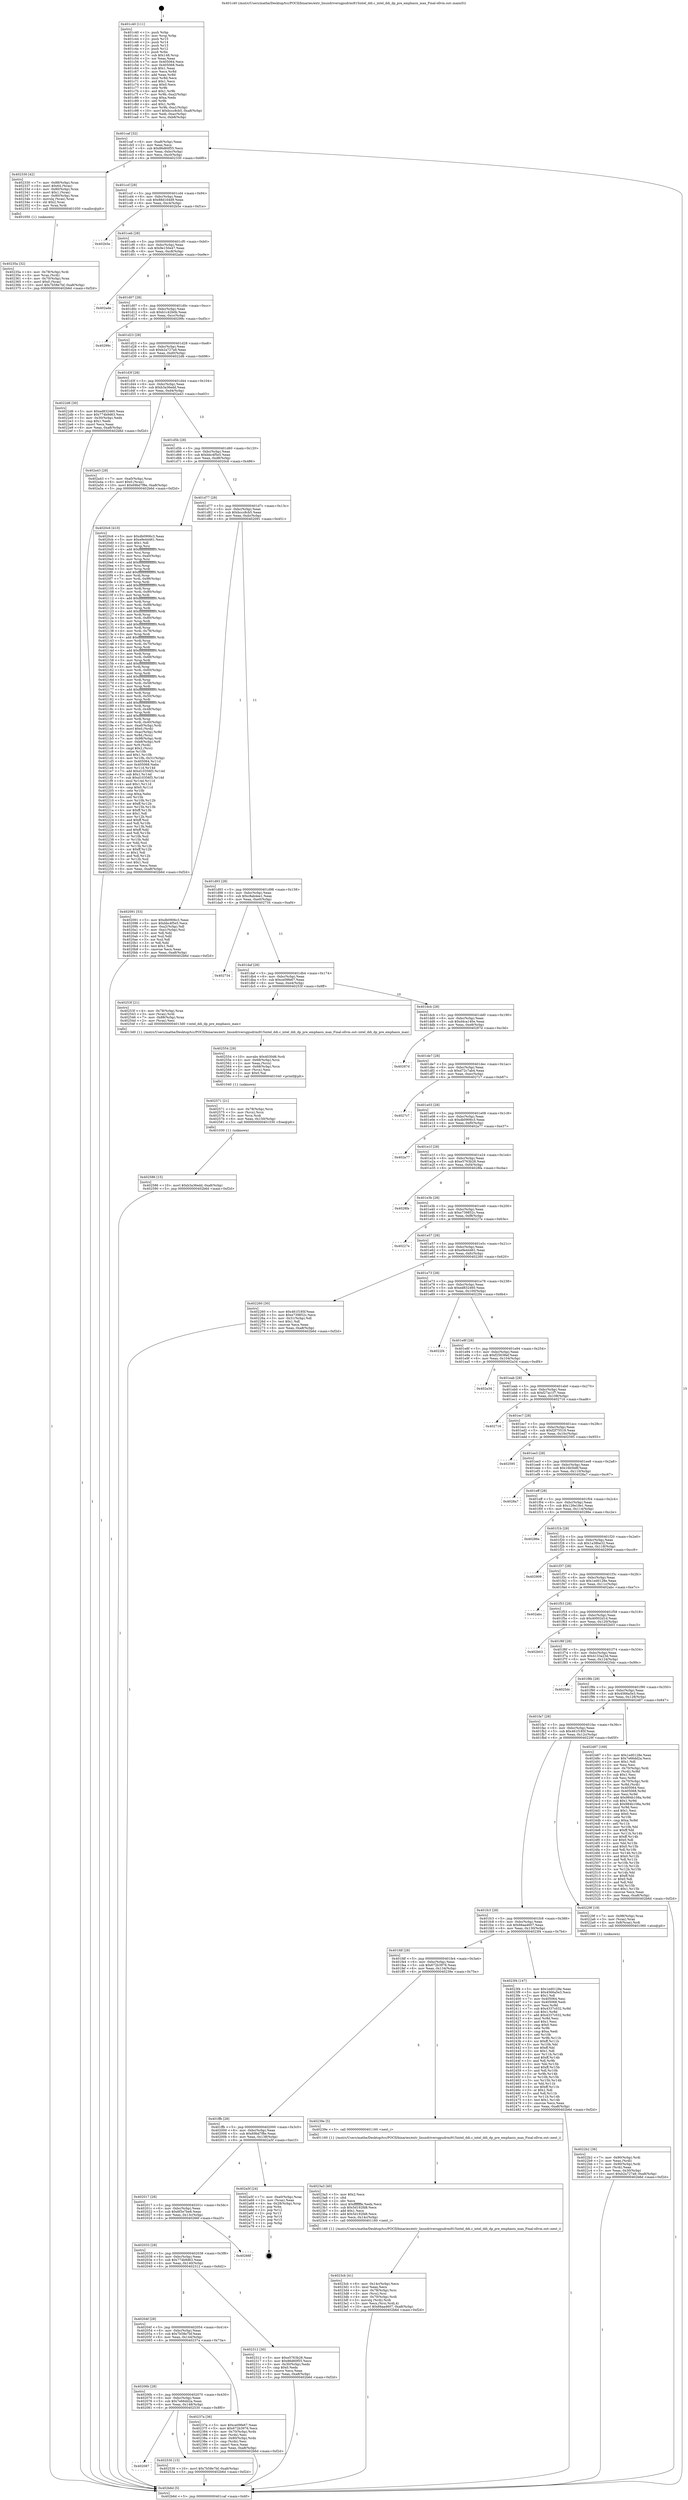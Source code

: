 digraph "0x401c40" {
  label = "0x401c40 (/mnt/c/Users/mathe/Desktop/tcc/POCII/binaries/extr_linuxdriversgpudrmi915intel_ddi.c_intel_ddi_dp_pre_emphasis_max_Final-ollvm.out::main(0))"
  labelloc = "t"
  node[shape=record]

  Entry [label="",width=0.3,height=0.3,shape=circle,fillcolor=black,style=filled]
  "0x401caf" [label="{
     0x401caf [32]\l
     | [instrs]\l
     &nbsp;&nbsp;0x401caf \<+6\>: mov -0xa8(%rbp),%eax\l
     &nbsp;&nbsp;0x401cb5 \<+2\>: mov %eax,%ecx\l
     &nbsp;&nbsp;0x401cb7 \<+6\>: sub $0x86d60f55,%ecx\l
     &nbsp;&nbsp;0x401cbd \<+6\>: mov %eax,-0xbc(%rbp)\l
     &nbsp;&nbsp;0x401cc3 \<+6\>: mov %ecx,-0xc0(%rbp)\l
     &nbsp;&nbsp;0x401cc9 \<+6\>: je 0000000000402330 \<main+0x6f0\>\l
  }"]
  "0x402330" [label="{
     0x402330 [42]\l
     | [instrs]\l
     &nbsp;&nbsp;0x402330 \<+7\>: mov -0x88(%rbp),%rax\l
     &nbsp;&nbsp;0x402337 \<+6\>: movl $0x64,(%rax)\l
     &nbsp;&nbsp;0x40233d \<+4\>: mov -0x80(%rbp),%rax\l
     &nbsp;&nbsp;0x402341 \<+6\>: movl $0x1,(%rax)\l
     &nbsp;&nbsp;0x402347 \<+4\>: mov -0x80(%rbp),%rax\l
     &nbsp;&nbsp;0x40234b \<+3\>: movslq (%rax),%rax\l
     &nbsp;&nbsp;0x40234e \<+4\>: shl $0x2,%rax\l
     &nbsp;&nbsp;0x402352 \<+3\>: mov %rax,%rdi\l
     &nbsp;&nbsp;0x402355 \<+5\>: call 0000000000401050 \<malloc@plt\>\l
     | [calls]\l
     &nbsp;&nbsp;0x401050 \{1\} (unknown)\l
  }"]
  "0x401ccf" [label="{
     0x401ccf [28]\l
     | [instrs]\l
     &nbsp;&nbsp;0x401ccf \<+5\>: jmp 0000000000401cd4 \<main+0x94\>\l
     &nbsp;&nbsp;0x401cd4 \<+6\>: mov -0xbc(%rbp),%eax\l
     &nbsp;&nbsp;0x401cda \<+5\>: sub $0x88d164d9,%eax\l
     &nbsp;&nbsp;0x401cdf \<+6\>: mov %eax,-0xc4(%rbp)\l
     &nbsp;&nbsp;0x401ce5 \<+6\>: je 0000000000402b5e \<main+0xf1e\>\l
  }"]
  Exit [label="",width=0.3,height=0.3,shape=circle,fillcolor=black,style=filled,peripheries=2]
  "0x402b5e" [label="{
     0x402b5e\l
  }", style=dashed]
  "0x401ceb" [label="{
     0x401ceb [28]\l
     | [instrs]\l
     &nbsp;&nbsp;0x401ceb \<+5\>: jmp 0000000000401cf0 \<main+0xb0\>\l
     &nbsp;&nbsp;0x401cf0 \<+6\>: mov -0xbc(%rbp),%eax\l
     &nbsp;&nbsp;0x401cf6 \<+5\>: sub $0x9e150e47,%eax\l
     &nbsp;&nbsp;0x401cfb \<+6\>: mov %eax,-0xc8(%rbp)\l
     &nbsp;&nbsp;0x401d01 \<+6\>: je 0000000000402ade \<main+0xe9e\>\l
  }"]
  "0x402586" [label="{
     0x402586 [15]\l
     | [instrs]\l
     &nbsp;&nbsp;0x402586 \<+10\>: movl $0xb3a36edd,-0xa8(%rbp)\l
     &nbsp;&nbsp;0x402590 \<+5\>: jmp 0000000000402b6d \<main+0xf2d\>\l
  }"]
  "0x402ade" [label="{
     0x402ade\l
  }", style=dashed]
  "0x401d07" [label="{
     0x401d07 [28]\l
     | [instrs]\l
     &nbsp;&nbsp;0x401d07 \<+5\>: jmp 0000000000401d0c \<main+0xcc\>\l
     &nbsp;&nbsp;0x401d0c \<+6\>: mov -0xbc(%rbp),%eax\l
     &nbsp;&nbsp;0x401d12 \<+5\>: sub $0xb1c42b0b,%eax\l
     &nbsp;&nbsp;0x401d17 \<+6\>: mov %eax,-0xcc(%rbp)\l
     &nbsp;&nbsp;0x401d1d \<+6\>: je 000000000040299c \<main+0xd5c\>\l
  }"]
  "0x402571" [label="{
     0x402571 [21]\l
     | [instrs]\l
     &nbsp;&nbsp;0x402571 \<+4\>: mov -0x78(%rbp),%rcx\l
     &nbsp;&nbsp;0x402575 \<+3\>: mov (%rcx),%rcx\l
     &nbsp;&nbsp;0x402578 \<+3\>: mov %rcx,%rdi\l
     &nbsp;&nbsp;0x40257b \<+6\>: mov %eax,-0x150(%rbp)\l
     &nbsp;&nbsp;0x402581 \<+5\>: call 0000000000401030 \<free@plt\>\l
     | [calls]\l
     &nbsp;&nbsp;0x401030 \{1\} (unknown)\l
  }"]
  "0x40299c" [label="{
     0x40299c\l
  }", style=dashed]
  "0x401d23" [label="{
     0x401d23 [28]\l
     | [instrs]\l
     &nbsp;&nbsp;0x401d23 \<+5\>: jmp 0000000000401d28 \<main+0xe8\>\l
     &nbsp;&nbsp;0x401d28 \<+6\>: mov -0xbc(%rbp),%eax\l
     &nbsp;&nbsp;0x401d2e \<+5\>: sub $0xb2a727a9,%eax\l
     &nbsp;&nbsp;0x401d33 \<+6\>: mov %eax,-0xd0(%rbp)\l
     &nbsp;&nbsp;0x401d39 \<+6\>: je 00000000004022d6 \<main+0x696\>\l
  }"]
  "0x402554" [label="{
     0x402554 [29]\l
     | [instrs]\l
     &nbsp;&nbsp;0x402554 \<+10\>: movabs $0x4030d6,%rdi\l
     &nbsp;&nbsp;0x40255e \<+4\>: mov -0x68(%rbp),%rcx\l
     &nbsp;&nbsp;0x402562 \<+2\>: mov %eax,(%rcx)\l
     &nbsp;&nbsp;0x402564 \<+4\>: mov -0x68(%rbp),%rcx\l
     &nbsp;&nbsp;0x402568 \<+2\>: mov (%rcx),%esi\l
     &nbsp;&nbsp;0x40256a \<+2\>: mov $0x0,%al\l
     &nbsp;&nbsp;0x40256c \<+5\>: call 0000000000401040 \<printf@plt\>\l
     | [calls]\l
     &nbsp;&nbsp;0x401040 \{1\} (unknown)\l
  }"]
  "0x4022d6" [label="{
     0x4022d6 [30]\l
     | [instrs]\l
     &nbsp;&nbsp;0x4022d6 \<+5\>: mov $0xed832460,%eax\l
     &nbsp;&nbsp;0x4022db \<+5\>: mov $0x774b9d63,%ecx\l
     &nbsp;&nbsp;0x4022e0 \<+3\>: mov -0x30(%rbp),%edx\l
     &nbsp;&nbsp;0x4022e3 \<+3\>: cmp $0x1,%edx\l
     &nbsp;&nbsp;0x4022e6 \<+3\>: cmovl %ecx,%eax\l
     &nbsp;&nbsp;0x4022e9 \<+6\>: mov %eax,-0xa8(%rbp)\l
     &nbsp;&nbsp;0x4022ef \<+5\>: jmp 0000000000402b6d \<main+0xf2d\>\l
  }"]
  "0x401d3f" [label="{
     0x401d3f [28]\l
     | [instrs]\l
     &nbsp;&nbsp;0x401d3f \<+5\>: jmp 0000000000401d44 \<main+0x104\>\l
     &nbsp;&nbsp;0x401d44 \<+6\>: mov -0xbc(%rbp),%eax\l
     &nbsp;&nbsp;0x401d4a \<+5\>: sub $0xb3a36edd,%eax\l
     &nbsp;&nbsp;0x401d4f \<+6\>: mov %eax,-0xd4(%rbp)\l
     &nbsp;&nbsp;0x401d55 \<+6\>: je 0000000000402a43 \<main+0xe03\>\l
  }"]
  "0x402087" [label="{
     0x402087\l
  }", style=dashed]
  "0x402a43" [label="{
     0x402a43 [28]\l
     | [instrs]\l
     &nbsp;&nbsp;0x402a43 \<+7\>: mov -0xa0(%rbp),%rax\l
     &nbsp;&nbsp;0x402a4a \<+6\>: movl $0x0,(%rax)\l
     &nbsp;&nbsp;0x402a50 \<+10\>: movl $0x69bd7f8e,-0xa8(%rbp)\l
     &nbsp;&nbsp;0x402a5a \<+5\>: jmp 0000000000402b6d \<main+0xf2d\>\l
  }"]
  "0x401d5b" [label="{
     0x401d5b [28]\l
     | [instrs]\l
     &nbsp;&nbsp;0x401d5b \<+5\>: jmp 0000000000401d60 \<main+0x120\>\l
     &nbsp;&nbsp;0x401d60 \<+6\>: mov -0xbc(%rbp),%eax\l
     &nbsp;&nbsp;0x401d66 \<+5\>: sub $0xbbc4f5e5,%eax\l
     &nbsp;&nbsp;0x401d6b \<+6\>: mov %eax,-0xd8(%rbp)\l
     &nbsp;&nbsp;0x401d71 \<+6\>: je 00000000004020c6 \<main+0x486\>\l
  }"]
  "0x402530" [label="{
     0x402530 [15]\l
     | [instrs]\l
     &nbsp;&nbsp;0x402530 \<+10\>: movl $0x7b58e7bf,-0xa8(%rbp)\l
     &nbsp;&nbsp;0x40253a \<+5\>: jmp 0000000000402b6d \<main+0xf2d\>\l
  }"]
  "0x4020c6" [label="{
     0x4020c6 [410]\l
     | [instrs]\l
     &nbsp;&nbsp;0x4020c6 \<+5\>: mov $0xdb0906c3,%eax\l
     &nbsp;&nbsp;0x4020cb \<+5\>: mov $0xe9e44461,%ecx\l
     &nbsp;&nbsp;0x4020d0 \<+2\>: mov $0x1,%dl\l
     &nbsp;&nbsp;0x4020d2 \<+3\>: mov %rsp,%rsi\l
     &nbsp;&nbsp;0x4020d5 \<+4\>: add $0xfffffffffffffff0,%rsi\l
     &nbsp;&nbsp;0x4020d9 \<+3\>: mov %rsi,%rsp\l
     &nbsp;&nbsp;0x4020dc \<+7\>: mov %rsi,-0xa0(%rbp)\l
     &nbsp;&nbsp;0x4020e3 \<+3\>: mov %rsp,%rsi\l
     &nbsp;&nbsp;0x4020e6 \<+4\>: add $0xfffffffffffffff0,%rsi\l
     &nbsp;&nbsp;0x4020ea \<+3\>: mov %rsi,%rsp\l
     &nbsp;&nbsp;0x4020ed \<+3\>: mov %rsp,%rdi\l
     &nbsp;&nbsp;0x4020f0 \<+4\>: add $0xfffffffffffffff0,%rdi\l
     &nbsp;&nbsp;0x4020f4 \<+3\>: mov %rdi,%rsp\l
     &nbsp;&nbsp;0x4020f7 \<+7\>: mov %rdi,-0x98(%rbp)\l
     &nbsp;&nbsp;0x4020fe \<+3\>: mov %rsp,%rdi\l
     &nbsp;&nbsp;0x402101 \<+4\>: add $0xfffffffffffffff0,%rdi\l
     &nbsp;&nbsp;0x402105 \<+3\>: mov %rdi,%rsp\l
     &nbsp;&nbsp;0x402108 \<+7\>: mov %rdi,-0x90(%rbp)\l
     &nbsp;&nbsp;0x40210f \<+3\>: mov %rsp,%rdi\l
     &nbsp;&nbsp;0x402112 \<+4\>: add $0xfffffffffffffff0,%rdi\l
     &nbsp;&nbsp;0x402116 \<+3\>: mov %rdi,%rsp\l
     &nbsp;&nbsp;0x402119 \<+7\>: mov %rdi,-0x88(%rbp)\l
     &nbsp;&nbsp;0x402120 \<+3\>: mov %rsp,%rdi\l
     &nbsp;&nbsp;0x402123 \<+4\>: add $0xfffffffffffffff0,%rdi\l
     &nbsp;&nbsp;0x402127 \<+3\>: mov %rdi,%rsp\l
     &nbsp;&nbsp;0x40212a \<+4\>: mov %rdi,-0x80(%rbp)\l
     &nbsp;&nbsp;0x40212e \<+3\>: mov %rsp,%rdi\l
     &nbsp;&nbsp;0x402131 \<+4\>: add $0xfffffffffffffff0,%rdi\l
     &nbsp;&nbsp;0x402135 \<+3\>: mov %rdi,%rsp\l
     &nbsp;&nbsp;0x402138 \<+4\>: mov %rdi,-0x78(%rbp)\l
     &nbsp;&nbsp;0x40213c \<+3\>: mov %rsp,%rdi\l
     &nbsp;&nbsp;0x40213f \<+4\>: add $0xfffffffffffffff0,%rdi\l
     &nbsp;&nbsp;0x402143 \<+3\>: mov %rdi,%rsp\l
     &nbsp;&nbsp;0x402146 \<+4\>: mov %rdi,-0x70(%rbp)\l
     &nbsp;&nbsp;0x40214a \<+3\>: mov %rsp,%rdi\l
     &nbsp;&nbsp;0x40214d \<+4\>: add $0xfffffffffffffff0,%rdi\l
     &nbsp;&nbsp;0x402151 \<+3\>: mov %rdi,%rsp\l
     &nbsp;&nbsp;0x402154 \<+4\>: mov %rdi,-0x68(%rbp)\l
     &nbsp;&nbsp;0x402158 \<+3\>: mov %rsp,%rdi\l
     &nbsp;&nbsp;0x40215b \<+4\>: add $0xfffffffffffffff0,%rdi\l
     &nbsp;&nbsp;0x40215f \<+3\>: mov %rdi,%rsp\l
     &nbsp;&nbsp;0x402162 \<+4\>: mov %rdi,-0x60(%rbp)\l
     &nbsp;&nbsp;0x402166 \<+3\>: mov %rsp,%rdi\l
     &nbsp;&nbsp;0x402169 \<+4\>: add $0xfffffffffffffff0,%rdi\l
     &nbsp;&nbsp;0x40216d \<+3\>: mov %rdi,%rsp\l
     &nbsp;&nbsp;0x402170 \<+4\>: mov %rdi,-0x58(%rbp)\l
     &nbsp;&nbsp;0x402174 \<+3\>: mov %rsp,%rdi\l
     &nbsp;&nbsp;0x402177 \<+4\>: add $0xfffffffffffffff0,%rdi\l
     &nbsp;&nbsp;0x40217b \<+3\>: mov %rdi,%rsp\l
     &nbsp;&nbsp;0x40217e \<+4\>: mov %rdi,-0x50(%rbp)\l
     &nbsp;&nbsp;0x402182 \<+3\>: mov %rsp,%rdi\l
     &nbsp;&nbsp;0x402185 \<+4\>: add $0xfffffffffffffff0,%rdi\l
     &nbsp;&nbsp;0x402189 \<+3\>: mov %rdi,%rsp\l
     &nbsp;&nbsp;0x40218c \<+4\>: mov %rdi,-0x48(%rbp)\l
     &nbsp;&nbsp;0x402190 \<+3\>: mov %rsp,%rdi\l
     &nbsp;&nbsp;0x402193 \<+4\>: add $0xfffffffffffffff0,%rdi\l
     &nbsp;&nbsp;0x402197 \<+3\>: mov %rdi,%rsp\l
     &nbsp;&nbsp;0x40219a \<+4\>: mov %rdi,-0x40(%rbp)\l
     &nbsp;&nbsp;0x40219e \<+7\>: mov -0xa0(%rbp),%rdi\l
     &nbsp;&nbsp;0x4021a5 \<+6\>: movl $0x0,(%rdi)\l
     &nbsp;&nbsp;0x4021ab \<+7\>: mov -0xac(%rbp),%r8d\l
     &nbsp;&nbsp;0x4021b2 \<+3\>: mov %r8d,(%rsi)\l
     &nbsp;&nbsp;0x4021b5 \<+7\>: mov -0x98(%rbp),%rdi\l
     &nbsp;&nbsp;0x4021bc \<+7\>: mov -0xb8(%rbp),%r9\l
     &nbsp;&nbsp;0x4021c3 \<+3\>: mov %r9,(%rdi)\l
     &nbsp;&nbsp;0x4021c6 \<+3\>: cmpl $0x2,(%rsi)\l
     &nbsp;&nbsp;0x4021c9 \<+4\>: setne %r10b\l
     &nbsp;&nbsp;0x4021cd \<+4\>: and $0x1,%r10b\l
     &nbsp;&nbsp;0x4021d1 \<+4\>: mov %r10b,-0x31(%rbp)\l
     &nbsp;&nbsp;0x4021d5 \<+8\>: mov 0x405064,%r11d\l
     &nbsp;&nbsp;0x4021dd \<+7\>: mov 0x405068,%ebx\l
     &nbsp;&nbsp;0x4021e4 \<+3\>: mov %r11d,%r14d\l
     &nbsp;&nbsp;0x4021e7 \<+7\>: add $0xd10356f3,%r14d\l
     &nbsp;&nbsp;0x4021ee \<+4\>: sub $0x1,%r14d\l
     &nbsp;&nbsp;0x4021f2 \<+7\>: sub $0xd10356f3,%r14d\l
     &nbsp;&nbsp;0x4021f9 \<+4\>: imul %r14d,%r11d\l
     &nbsp;&nbsp;0x4021fd \<+4\>: and $0x1,%r11d\l
     &nbsp;&nbsp;0x402201 \<+4\>: cmp $0x0,%r11d\l
     &nbsp;&nbsp;0x402205 \<+4\>: sete %r10b\l
     &nbsp;&nbsp;0x402209 \<+3\>: cmp $0xa,%ebx\l
     &nbsp;&nbsp;0x40220c \<+4\>: setl %r15b\l
     &nbsp;&nbsp;0x402210 \<+3\>: mov %r10b,%r12b\l
     &nbsp;&nbsp;0x402213 \<+4\>: xor $0xff,%r12b\l
     &nbsp;&nbsp;0x402217 \<+3\>: mov %r15b,%r13b\l
     &nbsp;&nbsp;0x40221a \<+4\>: xor $0xff,%r13b\l
     &nbsp;&nbsp;0x40221e \<+3\>: xor $0x1,%dl\l
     &nbsp;&nbsp;0x402221 \<+3\>: mov %r12b,%sil\l
     &nbsp;&nbsp;0x402224 \<+4\>: and $0xff,%sil\l
     &nbsp;&nbsp;0x402228 \<+3\>: and %dl,%r10b\l
     &nbsp;&nbsp;0x40222b \<+3\>: mov %r13b,%dil\l
     &nbsp;&nbsp;0x40222e \<+4\>: and $0xff,%dil\l
     &nbsp;&nbsp;0x402232 \<+3\>: and %dl,%r15b\l
     &nbsp;&nbsp;0x402235 \<+3\>: or %r10b,%sil\l
     &nbsp;&nbsp;0x402238 \<+3\>: or %r15b,%dil\l
     &nbsp;&nbsp;0x40223b \<+3\>: xor %dil,%sil\l
     &nbsp;&nbsp;0x40223e \<+3\>: or %r13b,%r12b\l
     &nbsp;&nbsp;0x402241 \<+4\>: xor $0xff,%r12b\l
     &nbsp;&nbsp;0x402245 \<+3\>: or $0x1,%dl\l
     &nbsp;&nbsp;0x402248 \<+3\>: and %dl,%r12b\l
     &nbsp;&nbsp;0x40224b \<+3\>: or %r12b,%sil\l
     &nbsp;&nbsp;0x40224e \<+4\>: test $0x1,%sil\l
     &nbsp;&nbsp;0x402252 \<+3\>: cmovne %ecx,%eax\l
     &nbsp;&nbsp;0x402255 \<+6\>: mov %eax,-0xa8(%rbp)\l
     &nbsp;&nbsp;0x40225b \<+5\>: jmp 0000000000402b6d \<main+0xf2d\>\l
  }"]
  "0x401d77" [label="{
     0x401d77 [28]\l
     | [instrs]\l
     &nbsp;&nbsp;0x401d77 \<+5\>: jmp 0000000000401d7c \<main+0x13c\>\l
     &nbsp;&nbsp;0x401d7c \<+6\>: mov -0xbc(%rbp),%eax\l
     &nbsp;&nbsp;0x401d82 \<+5\>: sub $0xbccc8cb5,%eax\l
     &nbsp;&nbsp;0x401d87 \<+6\>: mov %eax,-0xdc(%rbp)\l
     &nbsp;&nbsp;0x401d8d \<+6\>: je 0000000000402091 \<main+0x451\>\l
  }"]
  "0x4023cb" [label="{
     0x4023cb [41]\l
     | [instrs]\l
     &nbsp;&nbsp;0x4023cb \<+6\>: mov -0x14c(%rbp),%ecx\l
     &nbsp;&nbsp;0x4023d1 \<+3\>: imul %eax,%ecx\l
     &nbsp;&nbsp;0x4023d4 \<+4\>: mov -0x78(%rbp),%rsi\l
     &nbsp;&nbsp;0x4023d8 \<+3\>: mov (%rsi),%rsi\l
     &nbsp;&nbsp;0x4023db \<+4\>: mov -0x70(%rbp),%rdi\l
     &nbsp;&nbsp;0x4023df \<+3\>: movslq (%rdi),%rdi\l
     &nbsp;&nbsp;0x4023e2 \<+3\>: mov %ecx,(%rsi,%rdi,4)\l
     &nbsp;&nbsp;0x4023e5 \<+10\>: movl $0x66aa4607,-0xa8(%rbp)\l
     &nbsp;&nbsp;0x4023ef \<+5\>: jmp 0000000000402b6d \<main+0xf2d\>\l
  }"]
  "0x402091" [label="{
     0x402091 [53]\l
     | [instrs]\l
     &nbsp;&nbsp;0x402091 \<+5\>: mov $0xdb0906c3,%eax\l
     &nbsp;&nbsp;0x402096 \<+5\>: mov $0xbbc4f5e5,%ecx\l
     &nbsp;&nbsp;0x40209b \<+6\>: mov -0xa2(%rbp),%dl\l
     &nbsp;&nbsp;0x4020a1 \<+7\>: mov -0xa1(%rbp),%sil\l
     &nbsp;&nbsp;0x4020a8 \<+3\>: mov %dl,%dil\l
     &nbsp;&nbsp;0x4020ab \<+3\>: and %sil,%dil\l
     &nbsp;&nbsp;0x4020ae \<+3\>: xor %sil,%dl\l
     &nbsp;&nbsp;0x4020b1 \<+3\>: or %dl,%dil\l
     &nbsp;&nbsp;0x4020b4 \<+4\>: test $0x1,%dil\l
     &nbsp;&nbsp;0x4020b8 \<+3\>: cmovne %ecx,%eax\l
     &nbsp;&nbsp;0x4020bb \<+6\>: mov %eax,-0xa8(%rbp)\l
     &nbsp;&nbsp;0x4020c1 \<+5\>: jmp 0000000000402b6d \<main+0xf2d\>\l
  }"]
  "0x401d93" [label="{
     0x401d93 [28]\l
     | [instrs]\l
     &nbsp;&nbsp;0x401d93 \<+5\>: jmp 0000000000401d98 \<main+0x158\>\l
     &nbsp;&nbsp;0x401d98 \<+6\>: mov -0xbc(%rbp),%eax\l
     &nbsp;&nbsp;0x401d9e \<+5\>: sub $0xc8ab4ee1,%eax\l
     &nbsp;&nbsp;0x401da3 \<+6\>: mov %eax,-0xe0(%rbp)\l
     &nbsp;&nbsp;0x401da9 \<+6\>: je 0000000000402734 \<main+0xaf4\>\l
  }"]
  "0x402b6d" [label="{
     0x402b6d [5]\l
     | [instrs]\l
     &nbsp;&nbsp;0x402b6d \<+5\>: jmp 0000000000401caf \<main+0x6f\>\l
  }"]
  "0x401c40" [label="{
     0x401c40 [111]\l
     | [instrs]\l
     &nbsp;&nbsp;0x401c40 \<+1\>: push %rbp\l
     &nbsp;&nbsp;0x401c41 \<+3\>: mov %rsp,%rbp\l
     &nbsp;&nbsp;0x401c44 \<+2\>: push %r15\l
     &nbsp;&nbsp;0x401c46 \<+2\>: push %r14\l
     &nbsp;&nbsp;0x401c48 \<+2\>: push %r13\l
     &nbsp;&nbsp;0x401c4a \<+2\>: push %r12\l
     &nbsp;&nbsp;0x401c4c \<+1\>: push %rbx\l
     &nbsp;&nbsp;0x401c4d \<+7\>: sub $0x148,%rsp\l
     &nbsp;&nbsp;0x401c54 \<+2\>: xor %eax,%eax\l
     &nbsp;&nbsp;0x401c56 \<+7\>: mov 0x405064,%ecx\l
     &nbsp;&nbsp;0x401c5d \<+7\>: mov 0x405068,%edx\l
     &nbsp;&nbsp;0x401c64 \<+3\>: sub $0x1,%eax\l
     &nbsp;&nbsp;0x401c67 \<+3\>: mov %ecx,%r8d\l
     &nbsp;&nbsp;0x401c6a \<+3\>: add %eax,%r8d\l
     &nbsp;&nbsp;0x401c6d \<+4\>: imul %r8d,%ecx\l
     &nbsp;&nbsp;0x401c71 \<+3\>: and $0x1,%ecx\l
     &nbsp;&nbsp;0x401c74 \<+3\>: cmp $0x0,%ecx\l
     &nbsp;&nbsp;0x401c77 \<+4\>: sete %r9b\l
     &nbsp;&nbsp;0x401c7b \<+4\>: and $0x1,%r9b\l
     &nbsp;&nbsp;0x401c7f \<+7\>: mov %r9b,-0xa2(%rbp)\l
     &nbsp;&nbsp;0x401c86 \<+3\>: cmp $0xa,%edx\l
     &nbsp;&nbsp;0x401c89 \<+4\>: setl %r9b\l
     &nbsp;&nbsp;0x401c8d \<+4\>: and $0x1,%r9b\l
     &nbsp;&nbsp;0x401c91 \<+7\>: mov %r9b,-0xa1(%rbp)\l
     &nbsp;&nbsp;0x401c98 \<+10\>: movl $0xbccc8cb5,-0xa8(%rbp)\l
     &nbsp;&nbsp;0x401ca2 \<+6\>: mov %edi,-0xac(%rbp)\l
     &nbsp;&nbsp;0x401ca8 \<+7\>: mov %rsi,-0xb8(%rbp)\l
  }"]
  "0x4023a3" [label="{
     0x4023a3 [40]\l
     | [instrs]\l
     &nbsp;&nbsp;0x4023a3 \<+5\>: mov $0x2,%ecx\l
     &nbsp;&nbsp;0x4023a8 \<+1\>: cltd\l
     &nbsp;&nbsp;0x4023a9 \<+2\>: idiv %ecx\l
     &nbsp;&nbsp;0x4023ab \<+6\>: imul $0xfffffffe,%edx,%ecx\l
     &nbsp;&nbsp;0x4023b1 \<+6\>: sub $0x5d192fd8,%ecx\l
     &nbsp;&nbsp;0x4023b7 \<+3\>: add $0x1,%ecx\l
     &nbsp;&nbsp;0x4023ba \<+6\>: add $0x5d192fd8,%ecx\l
     &nbsp;&nbsp;0x4023c0 \<+6\>: mov %ecx,-0x14c(%rbp)\l
     &nbsp;&nbsp;0x4023c6 \<+5\>: call 0000000000401160 \<next_i\>\l
     | [calls]\l
     &nbsp;&nbsp;0x401160 \{1\} (/mnt/c/Users/mathe/Desktop/tcc/POCII/binaries/extr_linuxdriversgpudrmi915intel_ddi.c_intel_ddi_dp_pre_emphasis_max_Final-ollvm.out::next_i)\l
  }"]
  "0x40206b" [label="{
     0x40206b [28]\l
     | [instrs]\l
     &nbsp;&nbsp;0x40206b \<+5\>: jmp 0000000000402070 \<main+0x430\>\l
     &nbsp;&nbsp;0x402070 \<+6\>: mov -0xbc(%rbp),%eax\l
     &nbsp;&nbsp;0x402076 \<+5\>: sub $0x7e66dd2a,%eax\l
     &nbsp;&nbsp;0x40207b \<+6\>: mov %eax,-0x148(%rbp)\l
     &nbsp;&nbsp;0x402081 \<+6\>: je 0000000000402530 \<main+0x8f0\>\l
  }"]
  "0x402734" [label="{
     0x402734\l
  }", style=dashed]
  "0x401daf" [label="{
     0x401daf [28]\l
     | [instrs]\l
     &nbsp;&nbsp;0x401daf \<+5\>: jmp 0000000000401db4 \<main+0x174\>\l
     &nbsp;&nbsp;0x401db4 \<+6\>: mov -0xbc(%rbp),%eax\l
     &nbsp;&nbsp;0x401dba \<+5\>: sub $0xce09fe67,%eax\l
     &nbsp;&nbsp;0x401dbf \<+6\>: mov %eax,-0xe4(%rbp)\l
     &nbsp;&nbsp;0x401dc5 \<+6\>: je 000000000040253f \<main+0x8ff\>\l
  }"]
  "0x40237a" [label="{
     0x40237a [36]\l
     | [instrs]\l
     &nbsp;&nbsp;0x40237a \<+5\>: mov $0xce09fe67,%eax\l
     &nbsp;&nbsp;0x40237f \<+5\>: mov $0x672b3976,%ecx\l
     &nbsp;&nbsp;0x402384 \<+4\>: mov -0x70(%rbp),%rdx\l
     &nbsp;&nbsp;0x402388 \<+2\>: mov (%rdx),%esi\l
     &nbsp;&nbsp;0x40238a \<+4\>: mov -0x80(%rbp),%rdx\l
     &nbsp;&nbsp;0x40238e \<+2\>: cmp (%rdx),%esi\l
     &nbsp;&nbsp;0x402390 \<+3\>: cmovl %ecx,%eax\l
     &nbsp;&nbsp;0x402393 \<+6\>: mov %eax,-0xa8(%rbp)\l
     &nbsp;&nbsp;0x402399 \<+5\>: jmp 0000000000402b6d \<main+0xf2d\>\l
  }"]
  "0x40253f" [label="{
     0x40253f [21]\l
     | [instrs]\l
     &nbsp;&nbsp;0x40253f \<+4\>: mov -0x78(%rbp),%rax\l
     &nbsp;&nbsp;0x402543 \<+3\>: mov (%rax),%rdi\l
     &nbsp;&nbsp;0x402546 \<+7\>: mov -0x88(%rbp),%rax\l
     &nbsp;&nbsp;0x40254d \<+2\>: mov (%rax),%esi\l
     &nbsp;&nbsp;0x40254f \<+5\>: call 00000000004013d0 \<intel_ddi_dp_pre_emphasis_max\>\l
     | [calls]\l
     &nbsp;&nbsp;0x4013d0 \{1\} (/mnt/c/Users/mathe/Desktop/tcc/POCII/binaries/extr_linuxdriversgpudrmi915intel_ddi.c_intel_ddi_dp_pre_emphasis_max_Final-ollvm.out::intel_ddi_dp_pre_emphasis_max)\l
  }"]
  "0x401dcb" [label="{
     0x401dcb [28]\l
     | [instrs]\l
     &nbsp;&nbsp;0x401dcb \<+5\>: jmp 0000000000401dd0 \<main+0x190\>\l
     &nbsp;&nbsp;0x401dd0 \<+6\>: mov -0xbc(%rbp),%eax\l
     &nbsp;&nbsp;0x401dd6 \<+5\>: sub $0xd4ca140e,%eax\l
     &nbsp;&nbsp;0x401ddb \<+6\>: mov %eax,-0xe8(%rbp)\l
     &nbsp;&nbsp;0x401de1 \<+6\>: je 000000000040287d \<main+0xc3d\>\l
  }"]
  "0x40235a" [label="{
     0x40235a [32]\l
     | [instrs]\l
     &nbsp;&nbsp;0x40235a \<+4\>: mov -0x78(%rbp),%rdi\l
     &nbsp;&nbsp;0x40235e \<+3\>: mov %rax,(%rdi)\l
     &nbsp;&nbsp;0x402361 \<+4\>: mov -0x70(%rbp),%rax\l
     &nbsp;&nbsp;0x402365 \<+6\>: movl $0x0,(%rax)\l
     &nbsp;&nbsp;0x40236b \<+10\>: movl $0x7b58e7bf,-0xa8(%rbp)\l
     &nbsp;&nbsp;0x402375 \<+5\>: jmp 0000000000402b6d \<main+0xf2d\>\l
  }"]
  "0x40287d" [label="{
     0x40287d\l
  }", style=dashed]
  "0x401de7" [label="{
     0x401de7 [28]\l
     | [instrs]\l
     &nbsp;&nbsp;0x401de7 \<+5\>: jmp 0000000000401dec \<main+0x1ac\>\l
     &nbsp;&nbsp;0x401dec \<+6\>: mov -0xbc(%rbp),%eax\l
     &nbsp;&nbsp;0x401df2 \<+5\>: sub $0xd72c7ab4,%eax\l
     &nbsp;&nbsp;0x401df7 \<+6\>: mov %eax,-0xec(%rbp)\l
     &nbsp;&nbsp;0x401dfd \<+6\>: je 00000000004027c7 \<main+0xb87\>\l
  }"]
  "0x40204f" [label="{
     0x40204f [28]\l
     | [instrs]\l
     &nbsp;&nbsp;0x40204f \<+5\>: jmp 0000000000402054 \<main+0x414\>\l
     &nbsp;&nbsp;0x402054 \<+6\>: mov -0xbc(%rbp),%eax\l
     &nbsp;&nbsp;0x40205a \<+5\>: sub $0x7b58e7bf,%eax\l
     &nbsp;&nbsp;0x40205f \<+6\>: mov %eax,-0x144(%rbp)\l
     &nbsp;&nbsp;0x402065 \<+6\>: je 000000000040237a \<main+0x73a\>\l
  }"]
  "0x4027c7" [label="{
     0x4027c7\l
  }", style=dashed]
  "0x401e03" [label="{
     0x401e03 [28]\l
     | [instrs]\l
     &nbsp;&nbsp;0x401e03 \<+5\>: jmp 0000000000401e08 \<main+0x1c8\>\l
     &nbsp;&nbsp;0x401e08 \<+6\>: mov -0xbc(%rbp),%eax\l
     &nbsp;&nbsp;0x401e0e \<+5\>: sub $0xdb0906c3,%eax\l
     &nbsp;&nbsp;0x401e13 \<+6\>: mov %eax,-0xf0(%rbp)\l
     &nbsp;&nbsp;0x401e19 \<+6\>: je 0000000000402a77 \<main+0xe37\>\l
  }"]
  "0x402312" [label="{
     0x402312 [30]\l
     | [instrs]\l
     &nbsp;&nbsp;0x402312 \<+5\>: mov $0xe5763b28,%eax\l
     &nbsp;&nbsp;0x402317 \<+5\>: mov $0x86d60f55,%ecx\l
     &nbsp;&nbsp;0x40231c \<+3\>: mov -0x30(%rbp),%edx\l
     &nbsp;&nbsp;0x40231f \<+3\>: cmp $0x0,%edx\l
     &nbsp;&nbsp;0x402322 \<+3\>: cmove %ecx,%eax\l
     &nbsp;&nbsp;0x402325 \<+6\>: mov %eax,-0xa8(%rbp)\l
     &nbsp;&nbsp;0x40232b \<+5\>: jmp 0000000000402b6d \<main+0xf2d\>\l
  }"]
  "0x402a77" [label="{
     0x402a77\l
  }", style=dashed]
  "0x401e1f" [label="{
     0x401e1f [28]\l
     | [instrs]\l
     &nbsp;&nbsp;0x401e1f \<+5\>: jmp 0000000000401e24 \<main+0x1e4\>\l
     &nbsp;&nbsp;0x401e24 \<+6\>: mov -0xbc(%rbp),%eax\l
     &nbsp;&nbsp;0x401e2a \<+5\>: sub $0xe5763b28,%eax\l
     &nbsp;&nbsp;0x401e2f \<+6\>: mov %eax,-0xf4(%rbp)\l
     &nbsp;&nbsp;0x401e35 \<+6\>: je 00000000004028fa \<main+0xcba\>\l
  }"]
  "0x402033" [label="{
     0x402033 [28]\l
     | [instrs]\l
     &nbsp;&nbsp;0x402033 \<+5\>: jmp 0000000000402038 \<main+0x3f8\>\l
     &nbsp;&nbsp;0x402038 \<+6\>: mov -0xbc(%rbp),%eax\l
     &nbsp;&nbsp;0x40203e \<+5\>: sub $0x774b9d63,%eax\l
     &nbsp;&nbsp;0x402043 \<+6\>: mov %eax,-0x140(%rbp)\l
     &nbsp;&nbsp;0x402049 \<+6\>: je 0000000000402312 \<main+0x6d2\>\l
  }"]
  "0x4028fa" [label="{
     0x4028fa\l
  }", style=dashed]
  "0x401e3b" [label="{
     0x401e3b [28]\l
     | [instrs]\l
     &nbsp;&nbsp;0x401e3b \<+5\>: jmp 0000000000401e40 \<main+0x200\>\l
     &nbsp;&nbsp;0x401e40 \<+6\>: mov -0xbc(%rbp),%eax\l
     &nbsp;&nbsp;0x401e46 \<+5\>: sub $0xe739852c,%eax\l
     &nbsp;&nbsp;0x401e4b \<+6\>: mov %eax,-0xf8(%rbp)\l
     &nbsp;&nbsp;0x401e51 \<+6\>: je 000000000040227e \<main+0x63e\>\l
  }"]
  "0x40266f" [label="{
     0x40266f\l
  }", style=dashed]
  "0x40227e" [label="{
     0x40227e\l
  }", style=dashed]
  "0x401e57" [label="{
     0x401e57 [28]\l
     | [instrs]\l
     &nbsp;&nbsp;0x401e57 \<+5\>: jmp 0000000000401e5c \<main+0x21c\>\l
     &nbsp;&nbsp;0x401e5c \<+6\>: mov -0xbc(%rbp),%eax\l
     &nbsp;&nbsp;0x401e62 \<+5\>: sub $0xe9e44461,%eax\l
     &nbsp;&nbsp;0x401e67 \<+6\>: mov %eax,-0xfc(%rbp)\l
     &nbsp;&nbsp;0x401e6d \<+6\>: je 0000000000402260 \<main+0x620\>\l
  }"]
  "0x402017" [label="{
     0x402017 [28]\l
     | [instrs]\l
     &nbsp;&nbsp;0x402017 \<+5\>: jmp 000000000040201c \<main+0x3dc\>\l
     &nbsp;&nbsp;0x40201c \<+6\>: mov -0xbc(%rbp),%eax\l
     &nbsp;&nbsp;0x402022 \<+5\>: sub $0x6f3e7be8,%eax\l
     &nbsp;&nbsp;0x402027 \<+6\>: mov %eax,-0x13c(%rbp)\l
     &nbsp;&nbsp;0x40202d \<+6\>: je 000000000040266f \<main+0xa2f\>\l
  }"]
  "0x402260" [label="{
     0x402260 [30]\l
     | [instrs]\l
     &nbsp;&nbsp;0x402260 \<+5\>: mov $0x461f185f,%eax\l
     &nbsp;&nbsp;0x402265 \<+5\>: mov $0xe739852c,%ecx\l
     &nbsp;&nbsp;0x40226a \<+3\>: mov -0x31(%rbp),%dl\l
     &nbsp;&nbsp;0x40226d \<+3\>: test $0x1,%dl\l
     &nbsp;&nbsp;0x402270 \<+3\>: cmovne %ecx,%eax\l
     &nbsp;&nbsp;0x402273 \<+6\>: mov %eax,-0xa8(%rbp)\l
     &nbsp;&nbsp;0x402279 \<+5\>: jmp 0000000000402b6d \<main+0xf2d\>\l
  }"]
  "0x401e73" [label="{
     0x401e73 [28]\l
     | [instrs]\l
     &nbsp;&nbsp;0x401e73 \<+5\>: jmp 0000000000401e78 \<main+0x238\>\l
     &nbsp;&nbsp;0x401e78 \<+6\>: mov -0xbc(%rbp),%eax\l
     &nbsp;&nbsp;0x401e7e \<+5\>: sub $0xed832460,%eax\l
     &nbsp;&nbsp;0x401e83 \<+6\>: mov %eax,-0x100(%rbp)\l
     &nbsp;&nbsp;0x401e89 \<+6\>: je 00000000004022f4 \<main+0x6b4\>\l
  }"]
  "0x402a5f" [label="{
     0x402a5f [24]\l
     | [instrs]\l
     &nbsp;&nbsp;0x402a5f \<+7\>: mov -0xa0(%rbp),%rax\l
     &nbsp;&nbsp;0x402a66 \<+2\>: mov (%rax),%eax\l
     &nbsp;&nbsp;0x402a68 \<+4\>: lea -0x28(%rbp),%rsp\l
     &nbsp;&nbsp;0x402a6c \<+1\>: pop %rbx\l
     &nbsp;&nbsp;0x402a6d \<+2\>: pop %r12\l
     &nbsp;&nbsp;0x402a6f \<+2\>: pop %r13\l
     &nbsp;&nbsp;0x402a71 \<+2\>: pop %r14\l
     &nbsp;&nbsp;0x402a73 \<+2\>: pop %r15\l
     &nbsp;&nbsp;0x402a75 \<+1\>: pop %rbp\l
     &nbsp;&nbsp;0x402a76 \<+1\>: ret\l
  }"]
  "0x4022f4" [label="{
     0x4022f4\l
  }", style=dashed]
  "0x401e8f" [label="{
     0x401e8f [28]\l
     | [instrs]\l
     &nbsp;&nbsp;0x401e8f \<+5\>: jmp 0000000000401e94 \<main+0x254\>\l
     &nbsp;&nbsp;0x401e94 \<+6\>: mov -0xbc(%rbp),%eax\l
     &nbsp;&nbsp;0x401e9a \<+5\>: sub $0xf25638ef,%eax\l
     &nbsp;&nbsp;0x401e9f \<+6\>: mov %eax,-0x104(%rbp)\l
     &nbsp;&nbsp;0x401ea5 \<+6\>: je 0000000000402a34 \<main+0xdf4\>\l
  }"]
  "0x401ffb" [label="{
     0x401ffb [28]\l
     | [instrs]\l
     &nbsp;&nbsp;0x401ffb \<+5\>: jmp 0000000000402000 \<main+0x3c0\>\l
     &nbsp;&nbsp;0x402000 \<+6\>: mov -0xbc(%rbp),%eax\l
     &nbsp;&nbsp;0x402006 \<+5\>: sub $0x69bd7f8e,%eax\l
     &nbsp;&nbsp;0x40200b \<+6\>: mov %eax,-0x138(%rbp)\l
     &nbsp;&nbsp;0x402011 \<+6\>: je 0000000000402a5f \<main+0xe1f\>\l
  }"]
  "0x402a34" [label="{
     0x402a34\l
  }", style=dashed]
  "0x401eab" [label="{
     0x401eab [28]\l
     | [instrs]\l
     &nbsp;&nbsp;0x401eab \<+5\>: jmp 0000000000401eb0 \<main+0x270\>\l
     &nbsp;&nbsp;0x401eb0 \<+6\>: mov -0xbc(%rbp),%eax\l
     &nbsp;&nbsp;0x401eb6 \<+5\>: sub $0xf27ac1f7,%eax\l
     &nbsp;&nbsp;0x401ebb \<+6\>: mov %eax,-0x108(%rbp)\l
     &nbsp;&nbsp;0x401ec1 \<+6\>: je 0000000000402716 \<main+0xad6\>\l
  }"]
  "0x40239e" [label="{
     0x40239e [5]\l
     | [instrs]\l
     &nbsp;&nbsp;0x40239e \<+5\>: call 0000000000401160 \<next_i\>\l
     | [calls]\l
     &nbsp;&nbsp;0x401160 \{1\} (/mnt/c/Users/mathe/Desktop/tcc/POCII/binaries/extr_linuxdriversgpudrmi915intel_ddi.c_intel_ddi_dp_pre_emphasis_max_Final-ollvm.out::next_i)\l
  }"]
  "0x402716" [label="{
     0x402716\l
  }", style=dashed]
  "0x401ec7" [label="{
     0x401ec7 [28]\l
     | [instrs]\l
     &nbsp;&nbsp;0x401ec7 \<+5\>: jmp 0000000000401ecc \<main+0x28c\>\l
     &nbsp;&nbsp;0x401ecc \<+6\>: mov -0xbc(%rbp),%eax\l
     &nbsp;&nbsp;0x401ed2 \<+5\>: sub $0xf2f75519,%eax\l
     &nbsp;&nbsp;0x401ed7 \<+6\>: mov %eax,-0x10c(%rbp)\l
     &nbsp;&nbsp;0x401edd \<+6\>: je 0000000000402595 \<main+0x955\>\l
  }"]
  "0x401fdf" [label="{
     0x401fdf [28]\l
     | [instrs]\l
     &nbsp;&nbsp;0x401fdf \<+5\>: jmp 0000000000401fe4 \<main+0x3a4\>\l
     &nbsp;&nbsp;0x401fe4 \<+6\>: mov -0xbc(%rbp),%eax\l
     &nbsp;&nbsp;0x401fea \<+5\>: sub $0x672b3976,%eax\l
     &nbsp;&nbsp;0x401fef \<+6\>: mov %eax,-0x134(%rbp)\l
     &nbsp;&nbsp;0x401ff5 \<+6\>: je 000000000040239e \<main+0x75e\>\l
  }"]
  "0x402595" [label="{
     0x402595\l
  }", style=dashed]
  "0x401ee3" [label="{
     0x401ee3 [28]\l
     | [instrs]\l
     &nbsp;&nbsp;0x401ee3 \<+5\>: jmp 0000000000401ee8 \<main+0x2a8\>\l
     &nbsp;&nbsp;0x401ee8 \<+6\>: mov -0xbc(%rbp),%eax\l
     &nbsp;&nbsp;0x401eee \<+5\>: sub $0x16b5b8f,%eax\l
     &nbsp;&nbsp;0x401ef3 \<+6\>: mov %eax,-0x110(%rbp)\l
     &nbsp;&nbsp;0x401ef9 \<+6\>: je 00000000004028a7 \<main+0xc67\>\l
  }"]
  "0x4023f4" [label="{
     0x4023f4 [147]\l
     | [instrs]\l
     &nbsp;&nbsp;0x4023f4 \<+5\>: mov $0x1ed0128e,%eax\l
     &nbsp;&nbsp;0x4023f9 \<+5\>: mov $0x4566a5e3,%ecx\l
     &nbsp;&nbsp;0x4023fe \<+2\>: mov $0x1,%dl\l
     &nbsp;&nbsp;0x402400 \<+7\>: mov 0x405064,%esi\l
     &nbsp;&nbsp;0x402407 \<+7\>: mov 0x405068,%edi\l
     &nbsp;&nbsp;0x40240e \<+3\>: mov %esi,%r8d\l
     &nbsp;&nbsp;0x402411 \<+7\>: sub $0x4337c032,%r8d\l
     &nbsp;&nbsp;0x402418 \<+4\>: sub $0x1,%r8d\l
     &nbsp;&nbsp;0x40241c \<+7\>: add $0x4337c032,%r8d\l
     &nbsp;&nbsp;0x402423 \<+4\>: imul %r8d,%esi\l
     &nbsp;&nbsp;0x402427 \<+3\>: and $0x1,%esi\l
     &nbsp;&nbsp;0x40242a \<+3\>: cmp $0x0,%esi\l
     &nbsp;&nbsp;0x40242d \<+4\>: sete %r9b\l
     &nbsp;&nbsp;0x402431 \<+3\>: cmp $0xa,%edi\l
     &nbsp;&nbsp;0x402434 \<+4\>: setl %r10b\l
     &nbsp;&nbsp;0x402438 \<+3\>: mov %r9b,%r11b\l
     &nbsp;&nbsp;0x40243b \<+4\>: xor $0xff,%r11b\l
     &nbsp;&nbsp;0x40243f \<+3\>: mov %r10b,%bl\l
     &nbsp;&nbsp;0x402442 \<+3\>: xor $0xff,%bl\l
     &nbsp;&nbsp;0x402445 \<+3\>: xor $0x1,%dl\l
     &nbsp;&nbsp;0x402448 \<+3\>: mov %r11b,%r14b\l
     &nbsp;&nbsp;0x40244b \<+4\>: and $0xff,%r14b\l
     &nbsp;&nbsp;0x40244f \<+3\>: and %dl,%r9b\l
     &nbsp;&nbsp;0x402452 \<+3\>: mov %bl,%r15b\l
     &nbsp;&nbsp;0x402455 \<+4\>: and $0xff,%r15b\l
     &nbsp;&nbsp;0x402459 \<+3\>: and %dl,%r10b\l
     &nbsp;&nbsp;0x40245c \<+3\>: or %r9b,%r14b\l
     &nbsp;&nbsp;0x40245f \<+3\>: or %r10b,%r15b\l
     &nbsp;&nbsp;0x402462 \<+3\>: xor %r15b,%r14b\l
     &nbsp;&nbsp;0x402465 \<+3\>: or %bl,%r11b\l
     &nbsp;&nbsp;0x402468 \<+4\>: xor $0xff,%r11b\l
     &nbsp;&nbsp;0x40246c \<+3\>: or $0x1,%dl\l
     &nbsp;&nbsp;0x40246f \<+3\>: and %dl,%r11b\l
     &nbsp;&nbsp;0x402472 \<+3\>: or %r11b,%r14b\l
     &nbsp;&nbsp;0x402475 \<+4\>: test $0x1,%r14b\l
     &nbsp;&nbsp;0x402479 \<+3\>: cmovne %ecx,%eax\l
     &nbsp;&nbsp;0x40247c \<+6\>: mov %eax,-0xa8(%rbp)\l
     &nbsp;&nbsp;0x402482 \<+5\>: jmp 0000000000402b6d \<main+0xf2d\>\l
  }"]
  "0x4028a7" [label="{
     0x4028a7\l
  }", style=dashed]
  "0x401eff" [label="{
     0x401eff [28]\l
     | [instrs]\l
     &nbsp;&nbsp;0x401eff \<+5\>: jmp 0000000000401f04 \<main+0x2c4\>\l
     &nbsp;&nbsp;0x401f04 \<+6\>: mov -0xbc(%rbp),%eax\l
     &nbsp;&nbsp;0x401f0a \<+5\>: sub $0x126e18e1,%eax\l
     &nbsp;&nbsp;0x401f0f \<+6\>: mov %eax,-0x114(%rbp)\l
     &nbsp;&nbsp;0x401f15 \<+6\>: je 000000000040286e \<main+0xc2e\>\l
  }"]
  "0x4022b2" [label="{
     0x4022b2 [36]\l
     | [instrs]\l
     &nbsp;&nbsp;0x4022b2 \<+7\>: mov -0x90(%rbp),%rdi\l
     &nbsp;&nbsp;0x4022b9 \<+2\>: mov %eax,(%rdi)\l
     &nbsp;&nbsp;0x4022bb \<+7\>: mov -0x90(%rbp),%rdi\l
     &nbsp;&nbsp;0x4022c2 \<+2\>: mov (%rdi),%eax\l
     &nbsp;&nbsp;0x4022c4 \<+3\>: mov %eax,-0x30(%rbp)\l
     &nbsp;&nbsp;0x4022c7 \<+10\>: movl $0xb2a727a9,-0xa8(%rbp)\l
     &nbsp;&nbsp;0x4022d1 \<+5\>: jmp 0000000000402b6d \<main+0xf2d\>\l
  }"]
  "0x40286e" [label="{
     0x40286e\l
  }", style=dashed]
  "0x401f1b" [label="{
     0x401f1b [28]\l
     | [instrs]\l
     &nbsp;&nbsp;0x401f1b \<+5\>: jmp 0000000000401f20 \<main+0x2e0\>\l
     &nbsp;&nbsp;0x401f20 \<+6\>: mov -0xbc(%rbp),%eax\l
     &nbsp;&nbsp;0x401f26 \<+5\>: sub $0x1a38be32,%eax\l
     &nbsp;&nbsp;0x401f2b \<+6\>: mov %eax,-0x118(%rbp)\l
     &nbsp;&nbsp;0x401f31 \<+6\>: je 0000000000402909 \<main+0xcc9\>\l
  }"]
  "0x401fc3" [label="{
     0x401fc3 [28]\l
     | [instrs]\l
     &nbsp;&nbsp;0x401fc3 \<+5\>: jmp 0000000000401fc8 \<main+0x388\>\l
     &nbsp;&nbsp;0x401fc8 \<+6\>: mov -0xbc(%rbp),%eax\l
     &nbsp;&nbsp;0x401fce \<+5\>: sub $0x66aa4607,%eax\l
     &nbsp;&nbsp;0x401fd3 \<+6\>: mov %eax,-0x130(%rbp)\l
     &nbsp;&nbsp;0x401fd9 \<+6\>: je 00000000004023f4 \<main+0x7b4\>\l
  }"]
  "0x402909" [label="{
     0x402909\l
  }", style=dashed]
  "0x401f37" [label="{
     0x401f37 [28]\l
     | [instrs]\l
     &nbsp;&nbsp;0x401f37 \<+5\>: jmp 0000000000401f3c \<main+0x2fc\>\l
     &nbsp;&nbsp;0x401f3c \<+6\>: mov -0xbc(%rbp),%eax\l
     &nbsp;&nbsp;0x401f42 \<+5\>: sub $0x1ed0128e,%eax\l
     &nbsp;&nbsp;0x401f47 \<+6\>: mov %eax,-0x11c(%rbp)\l
     &nbsp;&nbsp;0x401f4d \<+6\>: je 0000000000402abc \<main+0xe7c\>\l
  }"]
  "0x40229f" [label="{
     0x40229f [19]\l
     | [instrs]\l
     &nbsp;&nbsp;0x40229f \<+7\>: mov -0x98(%rbp),%rax\l
     &nbsp;&nbsp;0x4022a6 \<+3\>: mov (%rax),%rax\l
     &nbsp;&nbsp;0x4022a9 \<+4\>: mov 0x8(%rax),%rdi\l
     &nbsp;&nbsp;0x4022ad \<+5\>: call 0000000000401060 \<atoi@plt\>\l
     | [calls]\l
     &nbsp;&nbsp;0x401060 \{1\} (unknown)\l
  }"]
  "0x402abc" [label="{
     0x402abc\l
  }", style=dashed]
  "0x401f53" [label="{
     0x401f53 [28]\l
     | [instrs]\l
     &nbsp;&nbsp;0x401f53 \<+5\>: jmp 0000000000401f58 \<main+0x318\>\l
     &nbsp;&nbsp;0x401f58 \<+6\>: mov -0xbc(%rbp),%eax\l
     &nbsp;&nbsp;0x401f5e \<+5\>: sub $0x40002d1d,%eax\l
     &nbsp;&nbsp;0x401f63 \<+6\>: mov %eax,-0x120(%rbp)\l
     &nbsp;&nbsp;0x401f69 \<+6\>: je 0000000000402b03 \<main+0xec3\>\l
  }"]
  "0x401fa7" [label="{
     0x401fa7 [28]\l
     | [instrs]\l
     &nbsp;&nbsp;0x401fa7 \<+5\>: jmp 0000000000401fac \<main+0x36c\>\l
     &nbsp;&nbsp;0x401fac \<+6\>: mov -0xbc(%rbp),%eax\l
     &nbsp;&nbsp;0x401fb2 \<+5\>: sub $0x461f185f,%eax\l
     &nbsp;&nbsp;0x401fb7 \<+6\>: mov %eax,-0x12c(%rbp)\l
     &nbsp;&nbsp;0x401fbd \<+6\>: je 000000000040229f \<main+0x65f\>\l
  }"]
  "0x402b03" [label="{
     0x402b03\l
  }", style=dashed]
  "0x401f6f" [label="{
     0x401f6f [28]\l
     | [instrs]\l
     &nbsp;&nbsp;0x401f6f \<+5\>: jmp 0000000000401f74 \<main+0x334\>\l
     &nbsp;&nbsp;0x401f74 \<+6\>: mov -0xbc(%rbp),%eax\l
     &nbsp;&nbsp;0x401f7a \<+5\>: sub $0x4133a23d,%eax\l
     &nbsp;&nbsp;0x401f7f \<+6\>: mov %eax,-0x124(%rbp)\l
     &nbsp;&nbsp;0x401f85 \<+6\>: je 00000000004025dc \<main+0x99c\>\l
  }"]
  "0x402487" [label="{
     0x402487 [169]\l
     | [instrs]\l
     &nbsp;&nbsp;0x402487 \<+5\>: mov $0x1ed0128e,%eax\l
     &nbsp;&nbsp;0x40248c \<+5\>: mov $0x7e66dd2a,%ecx\l
     &nbsp;&nbsp;0x402491 \<+2\>: mov $0x1,%dl\l
     &nbsp;&nbsp;0x402493 \<+2\>: xor %esi,%esi\l
     &nbsp;&nbsp;0x402495 \<+4\>: mov -0x70(%rbp),%rdi\l
     &nbsp;&nbsp;0x402499 \<+3\>: mov (%rdi),%r8d\l
     &nbsp;&nbsp;0x40249c \<+3\>: sub $0x1,%esi\l
     &nbsp;&nbsp;0x40249f \<+3\>: sub %esi,%r8d\l
     &nbsp;&nbsp;0x4024a2 \<+4\>: mov -0x70(%rbp),%rdi\l
     &nbsp;&nbsp;0x4024a6 \<+3\>: mov %r8d,(%rdi)\l
     &nbsp;&nbsp;0x4024a9 \<+7\>: mov 0x405064,%esi\l
     &nbsp;&nbsp;0x4024b0 \<+8\>: mov 0x405068,%r8d\l
     &nbsp;&nbsp;0x4024b8 \<+3\>: mov %esi,%r9d\l
     &nbsp;&nbsp;0x4024bb \<+7\>: add $0x984b108a,%r9d\l
     &nbsp;&nbsp;0x4024c2 \<+4\>: sub $0x1,%r9d\l
     &nbsp;&nbsp;0x4024c6 \<+7\>: sub $0x984b108a,%r9d\l
     &nbsp;&nbsp;0x4024cd \<+4\>: imul %r9d,%esi\l
     &nbsp;&nbsp;0x4024d1 \<+3\>: and $0x1,%esi\l
     &nbsp;&nbsp;0x4024d4 \<+3\>: cmp $0x0,%esi\l
     &nbsp;&nbsp;0x4024d7 \<+4\>: sete %r10b\l
     &nbsp;&nbsp;0x4024db \<+4\>: cmp $0xa,%r8d\l
     &nbsp;&nbsp;0x4024df \<+4\>: setl %r11b\l
     &nbsp;&nbsp;0x4024e3 \<+3\>: mov %r10b,%bl\l
     &nbsp;&nbsp;0x4024e6 \<+3\>: xor $0xff,%bl\l
     &nbsp;&nbsp;0x4024e9 \<+3\>: mov %r11b,%r14b\l
     &nbsp;&nbsp;0x4024ec \<+4\>: xor $0xff,%r14b\l
     &nbsp;&nbsp;0x4024f0 \<+3\>: xor $0x0,%dl\l
     &nbsp;&nbsp;0x4024f3 \<+3\>: mov %bl,%r15b\l
     &nbsp;&nbsp;0x4024f6 \<+4\>: and $0x0,%r15b\l
     &nbsp;&nbsp;0x4024fa \<+3\>: and %dl,%r10b\l
     &nbsp;&nbsp;0x4024fd \<+3\>: mov %r14b,%r12b\l
     &nbsp;&nbsp;0x402500 \<+4\>: and $0x0,%r12b\l
     &nbsp;&nbsp;0x402504 \<+3\>: and %dl,%r11b\l
     &nbsp;&nbsp;0x402507 \<+3\>: or %r10b,%r15b\l
     &nbsp;&nbsp;0x40250a \<+3\>: or %r11b,%r12b\l
     &nbsp;&nbsp;0x40250d \<+3\>: xor %r12b,%r15b\l
     &nbsp;&nbsp;0x402510 \<+3\>: or %r14b,%bl\l
     &nbsp;&nbsp;0x402513 \<+3\>: xor $0xff,%bl\l
     &nbsp;&nbsp;0x402516 \<+3\>: or $0x0,%dl\l
     &nbsp;&nbsp;0x402519 \<+2\>: and %dl,%bl\l
     &nbsp;&nbsp;0x40251b \<+3\>: or %bl,%r15b\l
     &nbsp;&nbsp;0x40251e \<+4\>: test $0x1,%r15b\l
     &nbsp;&nbsp;0x402522 \<+3\>: cmovne %ecx,%eax\l
     &nbsp;&nbsp;0x402525 \<+6\>: mov %eax,-0xa8(%rbp)\l
     &nbsp;&nbsp;0x40252b \<+5\>: jmp 0000000000402b6d \<main+0xf2d\>\l
  }"]
  "0x4025dc" [label="{
     0x4025dc\l
  }", style=dashed]
  "0x401f8b" [label="{
     0x401f8b [28]\l
     | [instrs]\l
     &nbsp;&nbsp;0x401f8b \<+5\>: jmp 0000000000401f90 \<main+0x350\>\l
     &nbsp;&nbsp;0x401f90 \<+6\>: mov -0xbc(%rbp),%eax\l
     &nbsp;&nbsp;0x401f96 \<+5\>: sub $0x4566a5e3,%eax\l
     &nbsp;&nbsp;0x401f9b \<+6\>: mov %eax,-0x128(%rbp)\l
     &nbsp;&nbsp;0x401fa1 \<+6\>: je 0000000000402487 \<main+0x847\>\l
  }"]
  Entry -> "0x401c40" [label=" 1"]
  "0x401caf" -> "0x402330" [label=" 1"]
  "0x401caf" -> "0x401ccf" [label=" 15"]
  "0x402a5f" -> Exit [label=" 1"]
  "0x401ccf" -> "0x402b5e" [label=" 0"]
  "0x401ccf" -> "0x401ceb" [label=" 15"]
  "0x402a43" -> "0x402b6d" [label=" 1"]
  "0x401ceb" -> "0x402ade" [label=" 0"]
  "0x401ceb" -> "0x401d07" [label=" 15"]
  "0x402586" -> "0x402b6d" [label=" 1"]
  "0x401d07" -> "0x40299c" [label=" 0"]
  "0x401d07" -> "0x401d23" [label=" 15"]
  "0x402571" -> "0x402586" [label=" 1"]
  "0x401d23" -> "0x4022d6" [label=" 1"]
  "0x401d23" -> "0x401d3f" [label=" 14"]
  "0x402554" -> "0x402571" [label=" 1"]
  "0x401d3f" -> "0x402a43" [label=" 1"]
  "0x401d3f" -> "0x401d5b" [label=" 13"]
  "0x40253f" -> "0x402554" [label=" 1"]
  "0x401d5b" -> "0x4020c6" [label=" 1"]
  "0x401d5b" -> "0x401d77" [label=" 12"]
  "0x402530" -> "0x402b6d" [label=" 1"]
  "0x401d77" -> "0x402091" [label=" 1"]
  "0x401d77" -> "0x401d93" [label=" 11"]
  "0x402091" -> "0x402b6d" [label=" 1"]
  "0x401c40" -> "0x401caf" [label=" 1"]
  "0x402b6d" -> "0x401caf" [label=" 15"]
  "0x40206b" -> "0x402530" [label=" 1"]
  "0x4020c6" -> "0x402b6d" [label=" 1"]
  "0x40206b" -> "0x402087" [label=" 0"]
  "0x401d93" -> "0x402734" [label=" 0"]
  "0x401d93" -> "0x401daf" [label=" 11"]
  "0x402487" -> "0x402b6d" [label=" 1"]
  "0x401daf" -> "0x40253f" [label=" 1"]
  "0x401daf" -> "0x401dcb" [label=" 10"]
  "0x4023f4" -> "0x402b6d" [label=" 1"]
  "0x401dcb" -> "0x40287d" [label=" 0"]
  "0x401dcb" -> "0x401de7" [label=" 10"]
  "0x4023a3" -> "0x4023cb" [label=" 1"]
  "0x401de7" -> "0x4027c7" [label=" 0"]
  "0x401de7" -> "0x401e03" [label=" 10"]
  "0x40239e" -> "0x4023a3" [label=" 1"]
  "0x401e03" -> "0x402a77" [label=" 0"]
  "0x401e03" -> "0x401e1f" [label=" 10"]
  "0x40237a" -> "0x402b6d" [label=" 2"]
  "0x401e1f" -> "0x4028fa" [label=" 0"]
  "0x401e1f" -> "0x401e3b" [label=" 10"]
  "0x40204f" -> "0x40237a" [label=" 2"]
  "0x401e3b" -> "0x40227e" [label=" 0"]
  "0x401e3b" -> "0x401e57" [label=" 10"]
  "0x4023cb" -> "0x402b6d" [label=" 1"]
  "0x401e57" -> "0x402260" [label=" 1"]
  "0x401e57" -> "0x401e73" [label=" 9"]
  "0x402260" -> "0x402b6d" [label=" 1"]
  "0x402330" -> "0x40235a" [label=" 1"]
  "0x401e73" -> "0x4022f4" [label=" 0"]
  "0x401e73" -> "0x401e8f" [label=" 9"]
  "0x402312" -> "0x402b6d" [label=" 1"]
  "0x401e8f" -> "0x402a34" [label=" 0"]
  "0x401e8f" -> "0x401eab" [label=" 9"]
  "0x402033" -> "0x402312" [label=" 1"]
  "0x401eab" -> "0x402716" [label=" 0"]
  "0x401eab" -> "0x401ec7" [label=" 9"]
  "0x40204f" -> "0x40206b" [label=" 1"]
  "0x401ec7" -> "0x402595" [label=" 0"]
  "0x401ec7" -> "0x401ee3" [label=" 9"]
  "0x402017" -> "0x40266f" [label=" 0"]
  "0x401ee3" -> "0x4028a7" [label=" 0"]
  "0x401ee3" -> "0x401eff" [label=" 9"]
  "0x40235a" -> "0x402b6d" [label=" 1"]
  "0x401eff" -> "0x40286e" [label=" 0"]
  "0x401eff" -> "0x401f1b" [label=" 9"]
  "0x401ffb" -> "0x402a5f" [label=" 1"]
  "0x401f1b" -> "0x402909" [label=" 0"]
  "0x401f1b" -> "0x401f37" [label=" 9"]
  "0x402033" -> "0x40204f" [label=" 3"]
  "0x401f37" -> "0x402abc" [label=" 0"]
  "0x401f37" -> "0x401f53" [label=" 9"]
  "0x401fdf" -> "0x401ffb" [label=" 5"]
  "0x401f53" -> "0x402b03" [label=" 0"]
  "0x401f53" -> "0x401f6f" [label=" 9"]
  "0x402017" -> "0x402033" [label=" 4"]
  "0x401f6f" -> "0x4025dc" [label=" 0"]
  "0x401f6f" -> "0x401f8b" [label=" 9"]
  "0x401fc3" -> "0x401fdf" [label=" 6"]
  "0x401f8b" -> "0x402487" [label=" 1"]
  "0x401f8b" -> "0x401fa7" [label=" 8"]
  "0x401fdf" -> "0x40239e" [label=" 1"]
  "0x401fa7" -> "0x40229f" [label=" 1"]
  "0x401fa7" -> "0x401fc3" [label=" 7"]
  "0x40229f" -> "0x4022b2" [label=" 1"]
  "0x4022b2" -> "0x402b6d" [label=" 1"]
  "0x4022d6" -> "0x402b6d" [label=" 1"]
  "0x401ffb" -> "0x402017" [label=" 4"]
  "0x401fc3" -> "0x4023f4" [label=" 1"]
}
